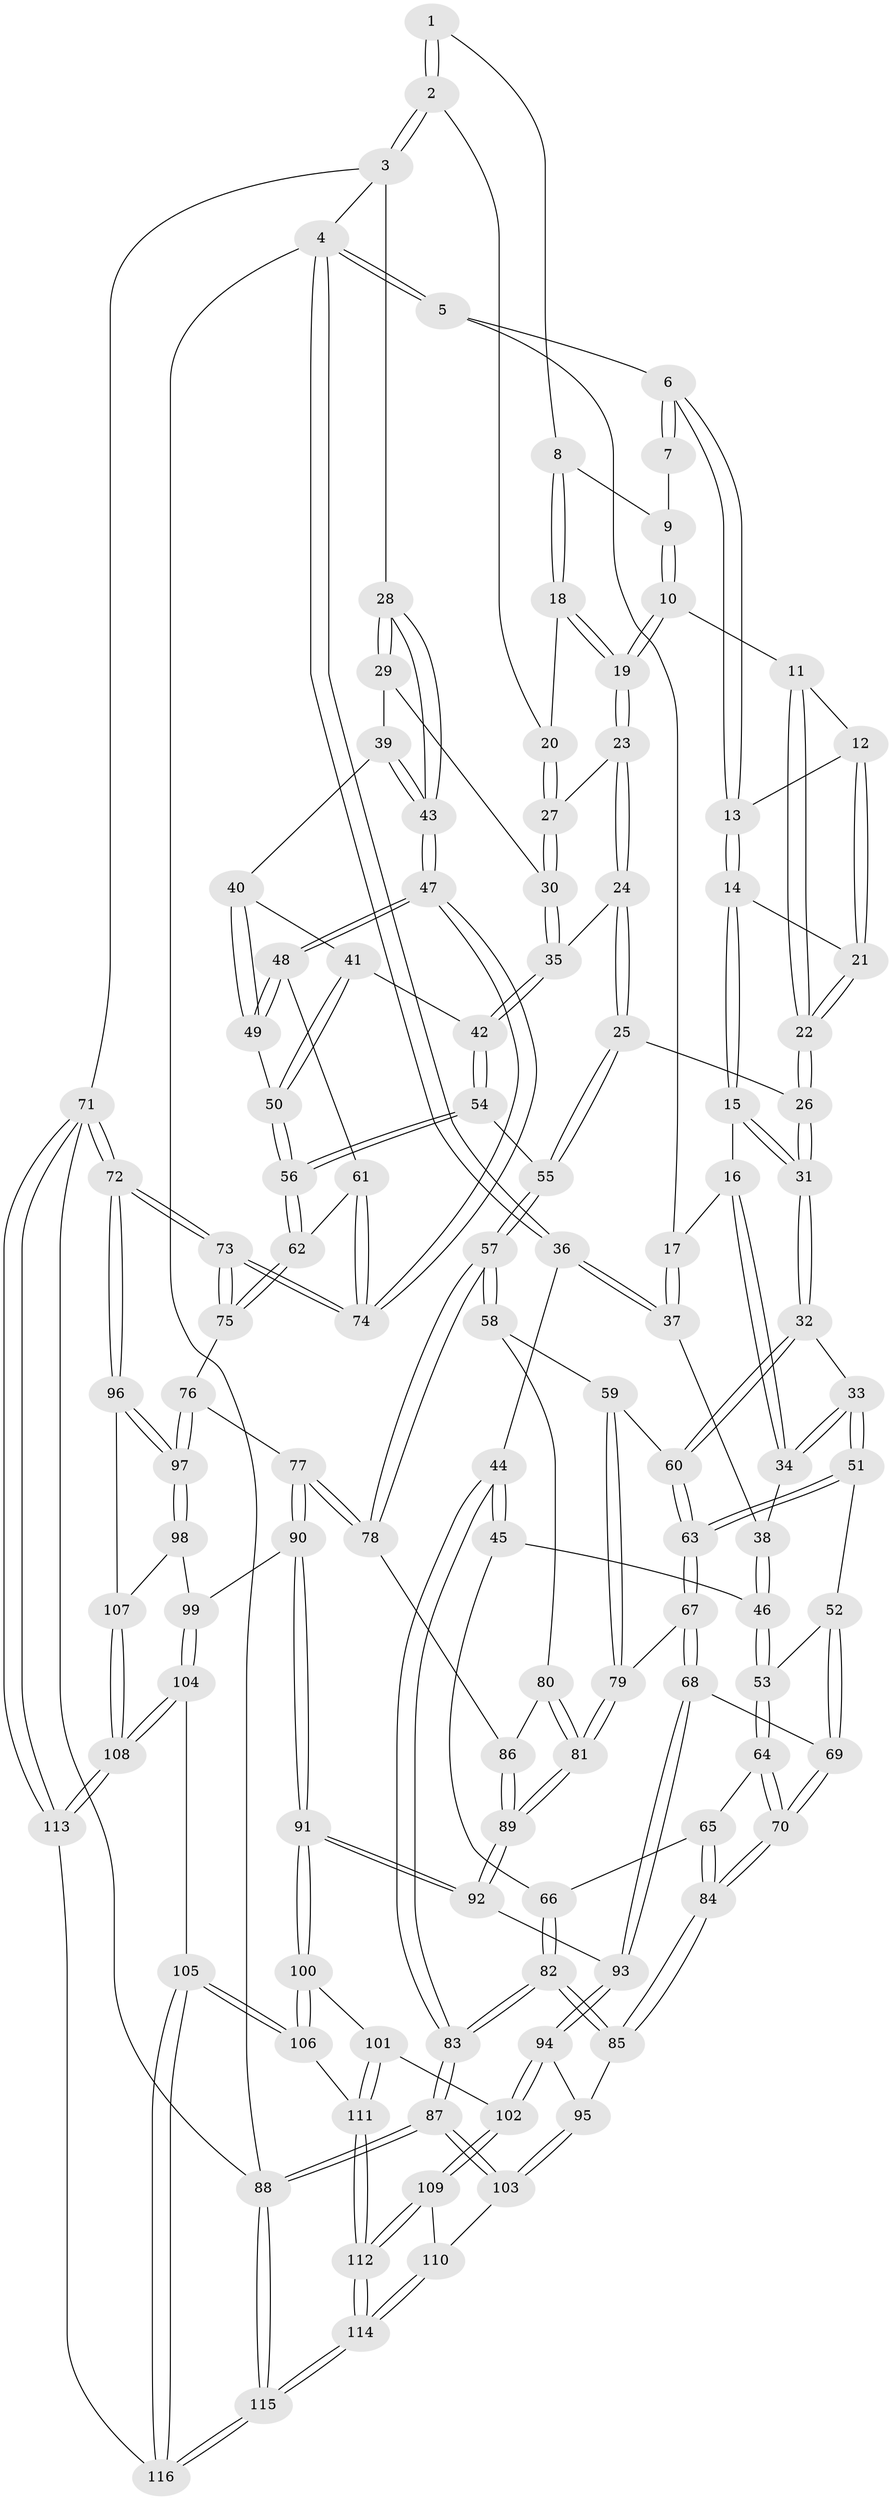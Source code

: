 // Generated by graph-tools (version 1.1) at 2025/03/03/09/25 03:03:17]
// undirected, 116 vertices, 287 edges
graph export_dot {
graph [start="1"]
  node [color=gray90,style=filled];
  1 [pos="+0.7243898786273614+0"];
  2 [pos="+1+0"];
  3 [pos="+1+0"];
  4 [pos="+0+0"];
  5 [pos="+0.25215303051946886+0"];
  6 [pos="+0.31623409678878633+0"];
  7 [pos="+0.4387161149011821+0"];
  8 [pos="+0.634204381047104+0.06564376810512734"];
  9 [pos="+0.516763510718878+0"];
  10 [pos="+0.5337664168666084+0.08426161098174764"];
  11 [pos="+0.5031302062902616+0.11475919741384082"];
  12 [pos="+0.4417247654304982+0.06990807015621157"];
  13 [pos="+0.3574391762958953+0"];
  14 [pos="+0.3659666928861605+0.13817513659617156"];
  15 [pos="+0.3089451656185364+0.20212400277789894"];
  16 [pos="+0.2924767467081351+0.20411729581308768"];
  17 [pos="+0.19702821142462892+0.1878149829762577"];
  18 [pos="+0.644227873785713+0.12504391816248467"];
  19 [pos="+0.6430812943962361+0.13161304581788882"];
  20 [pos="+1+0"];
  21 [pos="+0.4636474647494084+0.18106950504931874"];
  22 [pos="+0.47694652738818805+0.18852816005790715"];
  23 [pos="+0.657919692028102+0.18028815088598124"];
  24 [pos="+0.6297101632148042+0.22199819442152446"];
  25 [pos="+0.5415608958165676+0.2894492952570328"];
  26 [pos="+0.5290518597830771+0.29020499990073123"];
  27 [pos="+0.7299400032270493+0.1757198116610642"];
  28 [pos="+1+0"];
  29 [pos="+0.8287850364435491+0.22291999173139146"];
  30 [pos="+0.8092971338621108+0.22634558203974875"];
  31 [pos="+0.44139655127976235+0.3551620807176775"];
  32 [pos="+0.43792159649279716+0.36106654946947514"];
  33 [pos="+0.3073664566881077+0.3978207603142912"];
  34 [pos="+0.2757908427473323+0.35756752820003035"];
  35 [pos="+0.7739319528398034+0.350638047896222"];
  36 [pos="+0+0"];
  37 [pos="+0.17169206786394653+0.20530373691518897"];
  38 [pos="+0.1392233419507152+0.27037180659448834"];
  39 [pos="+0.9047213946293071+0.30494626316394274"];
  40 [pos="+0.8580965899421049+0.35339164321352173"];
  41 [pos="+0.8232087607270487+0.3603728040959814"];
  42 [pos="+0.7743697747627953+0.35323247855986795"];
  43 [pos="+1+0.2836510108590768"];
  44 [pos="+0+0.34800700689614045"];
  45 [pos="+0.006279375638282774+0.3542501922356246"];
  46 [pos="+0.03662847567636552+0.349431861363275"];
  47 [pos="+1+0.4200699569352308"];
  48 [pos="+1+0.4416602986806574"];
  49 [pos="+0.9311371224675267+0.42718631829884196"];
  50 [pos="+0.8616636869029678+0.44906813106874"];
  51 [pos="+0.2858505764577576+0.42772546748581924"];
  52 [pos="+0.24077036616817526+0.4490543056343624"];
  53 [pos="+0.18113490511161423+0.45696989864615234"];
  54 [pos="+0.7043883144208871+0.45068600777711765"];
  55 [pos="+0.6876482254839386+0.45076424477438126"];
  56 [pos="+0.7915286196305934+0.5302306233108209"];
  57 [pos="+0.6087832126423189+0.5245790124052644"];
  58 [pos="+0.5025100538708062+0.5049826722295678"];
  59 [pos="+0.49386793024278863+0.497370118103121"];
  60 [pos="+0.4572627172302823+0.43845029751388154"];
  61 [pos="+0.8608562177475924+0.5523116680369629"];
  62 [pos="+0.8029443960748972+0.5539410105477287"];
  63 [pos="+0.3418846712586459+0.5607119056909844"];
  64 [pos="+0.17126256863951614+0.49379381326870764"];
  65 [pos="+0.09198132290523772+0.5471351229533895"];
  66 [pos="+0.08875890744221573+0.5464953677565423"];
  67 [pos="+0.34104782066308814+0.5771715078399188"];
  68 [pos="+0.3002170736820072+0.6010115621322649"];
  69 [pos="+0.2567825015400626+0.6001845732463216"];
  70 [pos="+0.19878252180055844+0.6203068097828972"];
  71 [pos="+1+1"];
  72 [pos="+1+1"];
  73 [pos="+1+0.8359632764181908"];
  74 [pos="+1+0.7348822344001904"];
  75 [pos="+0.7895483901229452+0.6110415646087068"];
  76 [pos="+0.7713549005680376+0.6376322448533007"];
  77 [pos="+0.6503378702890158+0.6935499703414434"];
  78 [pos="+0.6133881860044818+0.5846091413317887"];
  79 [pos="+0.38006034805113703+0.5956959729389182"];
  80 [pos="+0.5006501370496311+0.51697639513545"];
  81 [pos="+0.4532677121107178+0.6754869114394739"];
  82 [pos="+0+0.733764130822213"];
  83 [pos="+0+0.734541756374401"];
  84 [pos="+0.17563692493474728+0.6452292438367061"];
  85 [pos="+0.16242022523308783+0.6761598591893534"];
  86 [pos="+0.531908438162584+0.6086800197280013"];
  87 [pos="+0+0.988465947984885"];
  88 [pos="+0+1"];
  89 [pos="+0.457564517984848+0.6863435181380235"];
  90 [pos="+0.6284832131221629+0.7350867304707435"];
  91 [pos="+0.4820336858384227+0.7434218635034704"];
  92 [pos="+0.46533632141528053+0.729793533629576"];
  93 [pos="+0.32793475618113327+0.7506149770281245"];
  94 [pos="+0.27963844284031353+0.7831795267788637"];
  95 [pos="+0.22108023065628138+0.7646624116949513"];
  96 [pos="+0.884475846473183+0.8346210819693214"];
  97 [pos="+0.8686829590551883+0.8219947868562635"];
  98 [pos="+0.6617372038393979+0.7656168702068499"];
  99 [pos="+0.6290477757281558+0.7360991205774904"];
  100 [pos="+0.4674962356797009+0.8552867115101981"];
  101 [pos="+0.29142060982911805+0.8216227304545292"];
  102 [pos="+0.2871483425493216+0.8165765489289103"];
  103 [pos="+0.1014079734274211+0.8863606930415945"];
  104 [pos="+0.602322818701542+0.8675971663698777"];
  105 [pos="+0.47778195137681756+0.9389771073004672"];
  106 [pos="+0.46444088968636815+0.9154994277974808"];
  107 [pos="+0.703801271081404+0.8902369777155784"];
  108 [pos="+0.6759262532027805+0.9704865602329119"];
  109 [pos="+0.2568655237382301+0.8731050325959097"];
  110 [pos="+0.19637389133696853+0.9266630422377338"];
  111 [pos="+0.3499587975012305+0.9037304233947465"];
  112 [pos="+0.29355260690197627+0.9791353621318187"];
  113 [pos="+0.6748697141370043+1"];
  114 [pos="+0.2675925903904302+1"];
  115 [pos="+0.2795249652562062+1"];
  116 [pos="+0.5365508495902442+1"];
  1 -- 2;
  1 -- 2;
  1 -- 8;
  2 -- 3;
  2 -- 3;
  2 -- 20;
  3 -- 4;
  3 -- 28;
  3 -- 71;
  4 -- 5;
  4 -- 5;
  4 -- 36;
  4 -- 36;
  4 -- 88;
  5 -- 6;
  5 -- 17;
  6 -- 7;
  6 -- 7;
  6 -- 13;
  6 -- 13;
  7 -- 9;
  8 -- 9;
  8 -- 18;
  8 -- 18;
  9 -- 10;
  9 -- 10;
  10 -- 11;
  10 -- 19;
  10 -- 19;
  11 -- 12;
  11 -- 22;
  11 -- 22;
  12 -- 13;
  12 -- 21;
  12 -- 21;
  13 -- 14;
  13 -- 14;
  14 -- 15;
  14 -- 15;
  14 -- 21;
  15 -- 16;
  15 -- 31;
  15 -- 31;
  16 -- 17;
  16 -- 34;
  16 -- 34;
  17 -- 37;
  17 -- 37;
  18 -- 19;
  18 -- 19;
  18 -- 20;
  19 -- 23;
  19 -- 23;
  20 -- 27;
  20 -- 27;
  21 -- 22;
  21 -- 22;
  22 -- 26;
  22 -- 26;
  23 -- 24;
  23 -- 24;
  23 -- 27;
  24 -- 25;
  24 -- 25;
  24 -- 35;
  25 -- 26;
  25 -- 55;
  25 -- 55;
  26 -- 31;
  26 -- 31;
  27 -- 30;
  27 -- 30;
  28 -- 29;
  28 -- 29;
  28 -- 43;
  28 -- 43;
  29 -- 30;
  29 -- 39;
  30 -- 35;
  30 -- 35;
  31 -- 32;
  31 -- 32;
  32 -- 33;
  32 -- 60;
  32 -- 60;
  33 -- 34;
  33 -- 34;
  33 -- 51;
  33 -- 51;
  34 -- 38;
  35 -- 42;
  35 -- 42;
  36 -- 37;
  36 -- 37;
  36 -- 44;
  37 -- 38;
  38 -- 46;
  38 -- 46;
  39 -- 40;
  39 -- 43;
  39 -- 43;
  40 -- 41;
  40 -- 49;
  40 -- 49;
  41 -- 42;
  41 -- 50;
  41 -- 50;
  42 -- 54;
  42 -- 54;
  43 -- 47;
  43 -- 47;
  44 -- 45;
  44 -- 45;
  44 -- 83;
  44 -- 83;
  45 -- 46;
  45 -- 66;
  46 -- 53;
  46 -- 53;
  47 -- 48;
  47 -- 48;
  47 -- 74;
  47 -- 74;
  48 -- 49;
  48 -- 49;
  48 -- 61;
  49 -- 50;
  50 -- 56;
  50 -- 56;
  51 -- 52;
  51 -- 63;
  51 -- 63;
  52 -- 53;
  52 -- 69;
  52 -- 69;
  53 -- 64;
  53 -- 64;
  54 -- 55;
  54 -- 56;
  54 -- 56;
  55 -- 57;
  55 -- 57;
  56 -- 62;
  56 -- 62;
  57 -- 58;
  57 -- 58;
  57 -- 78;
  57 -- 78;
  58 -- 59;
  58 -- 80;
  59 -- 60;
  59 -- 79;
  59 -- 79;
  60 -- 63;
  60 -- 63;
  61 -- 62;
  61 -- 74;
  61 -- 74;
  62 -- 75;
  62 -- 75;
  63 -- 67;
  63 -- 67;
  64 -- 65;
  64 -- 70;
  64 -- 70;
  65 -- 66;
  65 -- 84;
  65 -- 84;
  66 -- 82;
  66 -- 82;
  67 -- 68;
  67 -- 68;
  67 -- 79;
  68 -- 69;
  68 -- 93;
  68 -- 93;
  69 -- 70;
  69 -- 70;
  70 -- 84;
  70 -- 84;
  71 -- 72;
  71 -- 72;
  71 -- 113;
  71 -- 113;
  71 -- 88;
  72 -- 73;
  72 -- 73;
  72 -- 96;
  72 -- 96;
  73 -- 74;
  73 -- 74;
  73 -- 75;
  73 -- 75;
  75 -- 76;
  76 -- 77;
  76 -- 97;
  76 -- 97;
  77 -- 78;
  77 -- 78;
  77 -- 90;
  77 -- 90;
  78 -- 86;
  79 -- 81;
  79 -- 81;
  80 -- 81;
  80 -- 81;
  80 -- 86;
  81 -- 89;
  81 -- 89;
  82 -- 83;
  82 -- 83;
  82 -- 85;
  82 -- 85;
  83 -- 87;
  83 -- 87;
  84 -- 85;
  84 -- 85;
  85 -- 95;
  86 -- 89;
  86 -- 89;
  87 -- 88;
  87 -- 88;
  87 -- 103;
  87 -- 103;
  88 -- 115;
  88 -- 115;
  89 -- 92;
  89 -- 92;
  90 -- 91;
  90 -- 91;
  90 -- 99;
  91 -- 92;
  91 -- 92;
  91 -- 100;
  91 -- 100;
  92 -- 93;
  93 -- 94;
  93 -- 94;
  94 -- 95;
  94 -- 102;
  94 -- 102;
  95 -- 103;
  95 -- 103;
  96 -- 97;
  96 -- 97;
  96 -- 107;
  97 -- 98;
  97 -- 98;
  98 -- 99;
  98 -- 107;
  99 -- 104;
  99 -- 104;
  100 -- 101;
  100 -- 106;
  100 -- 106;
  101 -- 102;
  101 -- 111;
  101 -- 111;
  102 -- 109;
  102 -- 109;
  103 -- 110;
  104 -- 105;
  104 -- 108;
  104 -- 108;
  105 -- 106;
  105 -- 106;
  105 -- 116;
  105 -- 116;
  106 -- 111;
  107 -- 108;
  107 -- 108;
  108 -- 113;
  108 -- 113;
  109 -- 110;
  109 -- 112;
  109 -- 112;
  110 -- 114;
  110 -- 114;
  111 -- 112;
  111 -- 112;
  112 -- 114;
  112 -- 114;
  113 -- 116;
  114 -- 115;
  114 -- 115;
  115 -- 116;
  115 -- 116;
}
